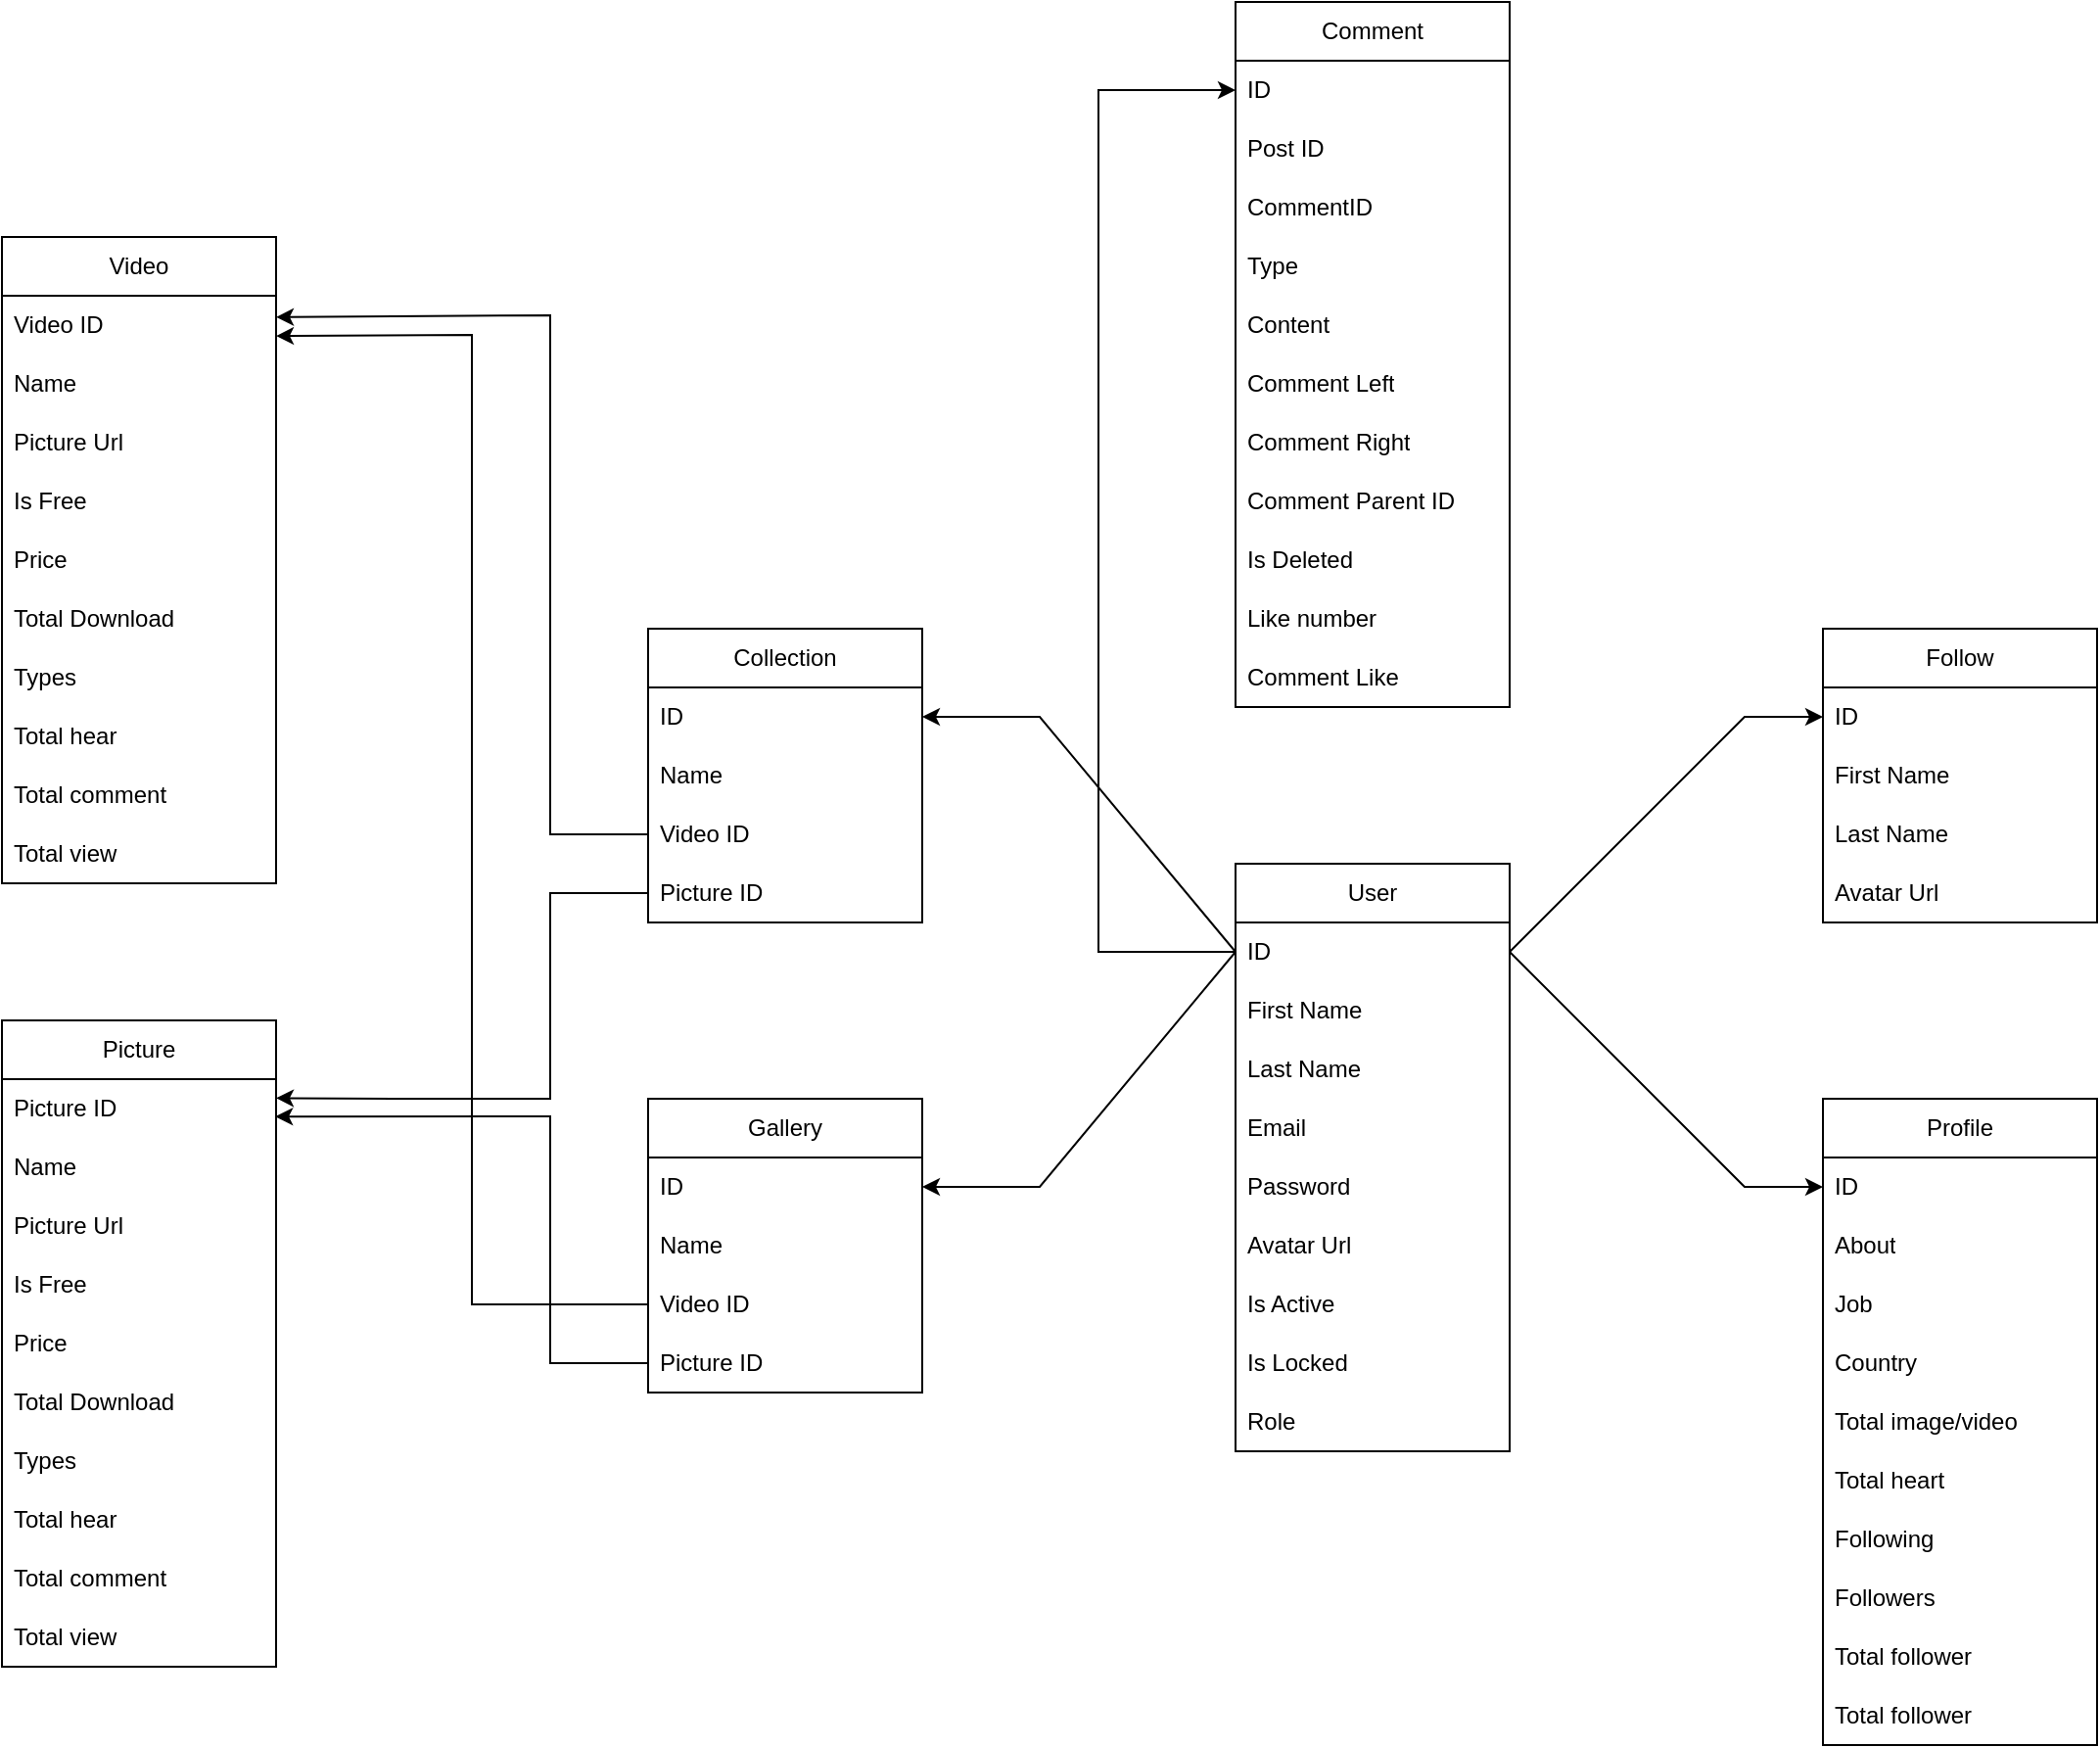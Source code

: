 <mxfile version="21.6.9" type="github">
  <diagram name="Page-1" id="Kjl-k8EcuRqciVpkAod-">
    <mxGraphModel dx="1682" dy="1541" grid="1" gridSize="10" guides="1" tooltips="1" connect="1" arrows="1" fold="1" page="1" pageScale="1" pageWidth="850" pageHeight="1100" math="0" shadow="0">
      <root>
        <mxCell id="0" />
        <mxCell id="1" parent="0" />
        <mxCell id="eUQfRU_EAtTRI8eFDWVF-1" value="User" style="swimlane;fontStyle=0;childLayout=stackLayout;horizontal=1;startSize=30;horizontalStack=0;resizeParent=1;resizeParentMax=0;resizeLast=0;collapsible=1;marginBottom=0;whiteSpace=wrap;html=1;" parent="1" vertex="1">
          <mxGeometry x="30" y="160" width="140" height="300" as="geometry" />
        </mxCell>
        <mxCell id="eUQfRU_EAtTRI8eFDWVF-2" value="ID" style="text;strokeColor=none;fillColor=none;align=left;verticalAlign=middle;spacingLeft=4;spacingRight=4;overflow=hidden;points=[[0,0.5],[1,0.5]];portConstraint=eastwest;rotatable=0;whiteSpace=wrap;html=1;" parent="eUQfRU_EAtTRI8eFDWVF-1" vertex="1">
          <mxGeometry y="30" width="140" height="30" as="geometry" />
        </mxCell>
        <mxCell id="eUQfRU_EAtTRI8eFDWVF-3" value="First Name" style="text;strokeColor=none;fillColor=none;align=left;verticalAlign=middle;spacingLeft=4;spacingRight=4;overflow=hidden;points=[[0,0.5],[1,0.5]];portConstraint=eastwest;rotatable=0;whiteSpace=wrap;html=1;" parent="eUQfRU_EAtTRI8eFDWVF-1" vertex="1">
          <mxGeometry y="60" width="140" height="30" as="geometry" />
        </mxCell>
        <mxCell id="eUQfRU_EAtTRI8eFDWVF-4" value="Last Name" style="text;strokeColor=none;fillColor=none;align=left;verticalAlign=middle;spacingLeft=4;spacingRight=4;overflow=hidden;points=[[0,0.5],[1,0.5]];portConstraint=eastwest;rotatable=0;whiteSpace=wrap;html=1;" parent="eUQfRU_EAtTRI8eFDWVF-1" vertex="1">
          <mxGeometry y="90" width="140" height="30" as="geometry" />
        </mxCell>
        <mxCell id="eUQfRU_EAtTRI8eFDWVF-5" value="Email" style="text;strokeColor=none;fillColor=none;align=left;verticalAlign=middle;spacingLeft=4;spacingRight=4;overflow=hidden;points=[[0,0.5],[1,0.5]];portConstraint=eastwest;rotatable=0;whiteSpace=wrap;html=1;" parent="eUQfRU_EAtTRI8eFDWVF-1" vertex="1">
          <mxGeometry y="120" width="140" height="30" as="geometry" />
        </mxCell>
        <mxCell id="eUQfRU_EAtTRI8eFDWVF-6" value="Password" style="text;strokeColor=none;fillColor=none;align=left;verticalAlign=middle;spacingLeft=4;spacingRight=4;overflow=hidden;points=[[0,0.5],[1,0.5]];portConstraint=eastwest;rotatable=0;whiteSpace=wrap;html=1;" parent="eUQfRU_EAtTRI8eFDWVF-1" vertex="1">
          <mxGeometry y="150" width="140" height="30" as="geometry" />
        </mxCell>
        <mxCell id="eUQfRU_EAtTRI8eFDWVF-7" value="Avatar Url" style="text;strokeColor=none;fillColor=none;align=left;verticalAlign=middle;spacingLeft=4;spacingRight=4;overflow=hidden;points=[[0,0.5],[1,0.5]];portConstraint=eastwest;rotatable=0;whiteSpace=wrap;html=1;" parent="eUQfRU_EAtTRI8eFDWVF-1" vertex="1">
          <mxGeometry y="180" width="140" height="30" as="geometry" />
        </mxCell>
        <mxCell id="eUQfRU_EAtTRI8eFDWVF-8" value="Is Active" style="text;strokeColor=none;fillColor=none;align=left;verticalAlign=middle;spacingLeft=4;spacingRight=4;overflow=hidden;points=[[0,0.5],[1,0.5]];portConstraint=eastwest;rotatable=0;whiteSpace=wrap;html=1;" parent="eUQfRU_EAtTRI8eFDWVF-1" vertex="1">
          <mxGeometry y="210" width="140" height="30" as="geometry" />
        </mxCell>
        <mxCell id="eUQfRU_EAtTRI8eFDWVF-9" value="Is Locked" style="text;strokeColor=none;fillColor=none;align=left;verticalAlign=middle;spacingLeft=4;spacingRight=4;overflow=hidden;points=[[0,0.5],[1,0.5]];portConstraint=eastwest;rotatable=0;whiteSpace=wrap;html=1;" parent="eUQfRU_EAtTRI8eFDWVF-1" vertex="1">
          <mxGeometry y="240" width="140" height="30" as="geometry" />
        </mxCell>
        <mxCell id="eUQfRU_EAtTRI8eFDWVF-10" value="Role" style="text;strokeColor=none;fillColor=none;align=left;verticalAlign=middle;spacingLeft=4;spacingRight=4;overflow=hidden;points=[[0,0.5],[1,0.5]];portConstraint=eastwest;rotatable=0;whiteSpace=wrap;html=1;" parent="eUQfRU_EAtTRI8eFDWVF-1" vertex="1">
          <mxGeometry y="270" width="140" height="30" as="geometry" />
        </mxCell>
        <mxCell id="eUQfRU_EAtTRI8eFDWVF-12" value="Profile" style="swimlane;fontStyle=0;childLayout=stackLayout;horizontal=1;startSize=30;horizontalStack=0;resizeParent=1;resizeParentMax=0;resizeLast=0;collapsible=1;marginBottom=0;whiteSpace=wrap;html=1;" parent="1" vertex="1">
          <mxGeometry x="330" y="280" width="140" height="330" as="geometry" />
        </mxCell>
        <mxCell id="eUQfRU_EAtTRI8eFDWVF-13" value="ID" style="text;strokeColor=none;fillColor=none;align=left;verticalAlign=middle;spacingLeft=4;spacingRight=4;overflow=hidden;points=[[0,0.5],[1,0.5]];portConstraint=eastwest;rotatable=0;whiteSpace=wrap;html=1;" parent="eUQfRU_EAtTRI8eFDWVF-12" vertex="1">
          <mxGeometry y="30" width="140" height="30" as="geometry" />
        </mxCell>
        <mxCell id="eUQfRU_EAtTRI8eFDWVF-24" value="About" style="text;strokeColor=none;fillColor=none;align=left;verticalAlign=middle;spacingLeft=4;spacingRight=4;overflow=hidden;points=[[0,0.5],[1,0.5]];portConstraint=eastwest;rotatable=0;whiteSpace=wrap;html=1;" parent="eUQfRU_EAtTRI8eFDWVF-12" vertex="1">
          <mxGeometry y="60" width="140" height="30" as="geometry" />
        </mxCell>
        <mxCell id="eUQfRU_EAtTRI8eFDWVF-17" value="Job" style="text;strokeColor=none;fillColor=none;align=left;verticalAlign=middle;spacingLeft=4;spacingRight=4;overflow=hidden;points=[[0,0.5],[1,0.5]];portConstraint=eastwest;rotatable=0;whiteSpace=wrap;html=1;" parent="eUQfRU_EAtTRI8eFDWVF-12" vertex="1">
          <mxGeometry y="90" width="140" height="30" as="geometry" />
        </mxCell>
        <mxCell id="eUQfRU_EAtTRI8eFDWVF-31" value="Country" style="text;strokeColor=none;fillColor=none;align=left;verticalAlign=middle;spacingLeft=4;spacingRight=4;overflow=hidden;points=[[0,0.5],[1,0.5]];portConstraint=eastwest;rotatable=0;whiteSpace=wrap;html=1;" parent="eUQfRU_EAtTRI8eFDWVF-12" vertex="1">
          <mxGeometry y="120" width="140" height="30" as="geometry" />
        </mxCell>
        <mxCell id="eUQfRU_EAtTRI8eFDWVF-14" value="Total image/video" style="text;strokeColor=none;fillColor=none;align=left;verticalAlign=middle;spacingLeft=4;spacingRight=4;overflow=hidden;points=[[0,0.5],[1,0.5]];portConstraint=eastwest;rotatable=0;whiteSpace=wrap;html=1;" parent="eUQfRU_EAtTRI8eFDWVF-12" vertex="1">
          <mxGeometry y="150" width="140" height="30" as="geometry" />
        </mxCell>
        <mxCell id="eUQfRU_EAtTRI8eFDWVF-25" value="Total heart" style="text;strokeColor=none;fillColor=none;align=left;verticalAlign=middle;spacingLeft=4;spacingRight=4;overflow=hidden;points=[[0,0.5],[1,0.5]];portConstraint=eastwest;rotatable=0;whiteSpace=wrap;html=1;" parent="eUQfRU_EAtTRI8eFDWVF-12" vertex="1">
          <mxGeometry y="180" width="140" height="30" as="geometry" />
        </mxCell>
        <mxCell id="eUQfRU_EAtTRI8eFDWVF-15" value="Following" style="text;strokeColor=none;fillColor=none;align=left;verticalAlign=middle;spacingLeft=4;spacingRight=4;overflow=hidden;points=[[0,0.5],[1,0.5]];portConstraint=eastwest;rotatable=0;whiteSpace=wrap;html=1;" parent="eUQfRU_EAtTRI8eFDWVF-12" vertex="1">
          <mxGeometry y="210" width="140" height="30" as="geometry" />
        </mxCell>
        <mxCell id="eUQfRU_EAtTRI8eFDWVF-16" value="Followers" style="text;strokeColor=none;fillColor=none;align=left;verticalAlign=middle;spacingLeft=4;spacingRight=4;overflow=hidden;points=[[0,0.5],[1,0.5]];portConstraint=eastwest;rotatable=0;whiteSpace=wrap;html=1;" parent="eUQfRU_EAtTRI8eFDWVF-12" vertex="1">
          <mxGeometry y="240" width="140" height="30" as="geometry" />
        </mxCell>
        <mxCell id="eUQfRU_EAtTRI8eFDWVF-32" value="Total follower" style="text;strokeColor=none;fillColor=none;align=left;verticalAlign=middle;spacingLeft=4;spacingRight=4;overflow=hidden;points=[[0,0.5],[1,0.5]];portConstraint=eastwest;rotatable=0;whiteSpace=wrap;html=1;" parent="eUQfRU_EAtTRI8eFDWVF-12" vertex="1">
          <mxGeometry y="270" width="140" height="30" as="geometry" />
        </mxCell>
        <mxCell id="eUQfRU_EAtTRI8eFDWVF-33" value="Total follower" style="text;strokeColor=none;fillColor=none;align=left;verticalAlign=middle;spacingLeft=4;spacingRight=4;overflow=hidden;points=[[0,0.5],[1,0.5]];portConstraint=eastwest;rotatable=0;whiteSpace=wrap;html=1;" parent="eUQfRU_EAtTRI8eFDWVF-12" vertex="1">
          <mxGeometry y="300" width="140" height="30" as="geometry" />
        </mxCell>
        <mxCell id="eUQfRU_EAtTRI8eFDWVF-27" value="Picture" style="swimlane;fontStyle=0;childLayout=stackLayout;horizontal=1;startSize=30;horizontalStack=0;resizeParent=1;resizeParentMax=0;resizeLast=0;collapsible=1;marginBottom=0;whiteSpace=wrap;html=1;" parent="1" vertex="1">
          <mxGeometry x="-600" y="240" width="140" height="330" as="geometry" />
        </mxCell>
        <mxCell id="eUQfRU_EAtTRI8eFDWVF-28" value="Picture ID" style="text;strokeColor=none;fillColor=none;align=left;verticalAlign=middle;spacingLeft=4;spacingRight=4;overflow=hidden;points=[[0,0.5],[1,0.5]];portConstraint=eastwest;rotatable=0;whiteSpace=wrap;html=1;" parent="eUQfRU_EAtTRI8eFDWVF-27" vertex="1">
          <mxGeometry y="30" width="140" height="30" as="geometry" />
        </mxCell>
        <mxCell id="eUQfRU_EAtTRI8eFDWVF-29" value="Name" style="text;strokeColor=none;fillColor=none;align=left;verticalAlign=middle;spacingLeft=4;spacingRight=4;overflow=hidden;points=[[0,0.5],[1,0.5]];portConstraint=eastwest;rotatable=0;whiteSpace=wrap;html=1;" parent="eUQfRU_EAtTRI8eFDWVF-27" vertex="1">
          <mxGeometry y="60" width="140" height="30" as="geometry" />
        </mxCell>
        <mxCell id="eUQfRU_EAtTRI8eFDWVF-30" value="Picture Url" style="text;strokeColor=none;fillColor=none;align=left;verticalAlign=middle;spacingLeft=4;spacingRight=4;overflow=hidden;points=[[0,0.5],[1,0.5]];portConstraint=eastwest;rotatable=0;whiteSpace=wrap;html=1;" parent="eUQfRU_EAtTRI8eFDWVF-27" vertex="1">
          <mxGeometry y="90" width="140" height="30" as="geometry" />
        </mxCell>
        <mxCell id="eUQfRU_EAtTRI8eFDWVF-34" value="Is Free" style="text;strokeColor=none;fillColor=none;align=left;verticalAlign=middle;spacingLeft=4;spacingRight=4;overflow=hidden;points=[[0,0.5],[1,0.5]];portConstraint=eastwest;rotatable=0;whiteSpace=wrap;html=1;" parent="eUQfRU_EAtTRI8eFDWVF-27" vertex="1">
          <mxGeometry y="120" width="140" height="30" as="geometry" />
        </mxCell>
        <mxCell id="eUQfRU_EAtTRI8eFDWVF-40" value="Price" style="text;strokeColor=none;fillColor=none;align=left;verticalAlign=middle;spacingLeft=4;spacingRight=4;overflow=hidden;points=[[0,0.5],[1,0.5]];portConstraint=eastwest;rotatable=0;whiteSpace=wrap;html=1;" parent="eUQfRU_EAtTRI8eFDWVF-27" vertex="1">
          <mxGeometry y="150" width="140" height="30" as="geometry" />
        </mxCell>
        <mxCell id="eUQfRU_EAtTRI8eFDWVF-41" value="Total Download" style="text;strokeColor=none;fillColor=none;align=left;verticalAlign=middle;spacingLeft=4;spacingRight=4;overflow=hidden;points=[[0,0.5],[1,0.5]];portConstraint=eastwest;rotatable=0;whiteSpace=wrap;html=1;" parent="eUQfRU_EAtTRI8eFDWVF-27" vertex="1">
          <mxGeometry y="180" width="140" height="30" as="geometry" />
        </mxCell>
        <mxCell id="eUQfRU_EAtTRI8eFDWVF-42" value="Types" style="text;strokeColor=none;fillColor=none;align=left;verticalAlign=middle;spacingLeft=4;spacingRight=4;overflow=hidden;points=[[0,0.5],[1,0.5]];portConstraint=eastwest;rotatable=0;whiteSpace=wrap;html=1;" parent="eUQfRU_EAtTRI8eFDWVF-27" vertex="1">
          <mxGeometry y="210" width="140" height="30" as="geometry" />
        </mxCell>
        <mxCell id="eUQfRU_EAtTRI8eFDWVF-43" value="Total hear" style="text;strokeColor=none;fillColor=none;align=left;verticalAlign=middle;spacingLeft=4;spacingRight=4;overflow=hidden;points=[[0,0.5],[1,0.5]];portConstraint=eastwest;rotatable=0;whiteSpace=wrap;html=1;" parent="eUQfRU_EAtTRI8eFDWVF-27" vertex="1">
          <mxGeometry y="240" width="140" height="30" as="geometry" />
        </mxCell>
        <mxCell id="eUQfRU_EAtTRI8eFDWVF-44" value="Total comment" style="text;strokeColor=none;fillColor=none;align=left;verticalAlign=middle;spacingLeft=4;spacingRight=4;overflow=hidden;points=[[0,0.5],[1,0.5]];portConstraint=eastwest;rotatable=0;whiteSpace=wrap;html=1;" parent="eUQfRU_EAtTRI8eFDWVF-27" vertex="1">
          <mxGeometry y="270" width="140" height="30" as="geometry" />
        </mxCell>
        <mxCell id="eUQfRU_EAtTRI8eFDWVF-45" value="Total view" style="text;strokeColor=none;fillColor=none;align=left;verticalAlign=middle;spacingLeft=4;spacingRight=4;overflow=hidden;points=[[0,0.5],[1,0.5]];portConstraint=eastwest;rotatable=0;whiteSpace=wrap;html=1;" parent="eUQfRU_EAtTRI8eFDWVF-27" vertex="1">
          <mxGeometry y="300" width="140" height="30" as="geometry" />
        </mxCell>
        <mxCell id="eUQfRU_EAtTRI8eFDWVF-46" value="Video" style="swimlane;fontStyle=0;childLayout=stackLayout;horizontal=1;startSize=30;horizontalStack=0;resizeParent=1;resizeParentMax=0;resizeLast=0;collapsible=1;marginBottom=0;whiteSpace=wrap;html=1;" parent="1" vertex="1">
          <mxGeometry x="-600" y="-160" width="140" height="330" as="geometry" />
        </mxCell>
        <mxCell id="eUQfRU_EAtTRI8eFDWVF-47" value="Video ID" style="text;strokeColor=none;fillColor=none;align=left;verticalAlign=middle;spacingLeft=4;spacingRight=4;overflow=hidden;points=[[0,0.5],[1,0.5]];portConstraint=eastwest;rotatable=0;whiteSpace=wrap;html=1;" parent="eUQfRU_EAtTRI8eFDWVF-46" vertex="1">
          <mxGeometry y="30" width="140" height="30" as="geometry" />
        </mxCell>
        <mxCell id="eUQfRU_EAtTRI8eFDWVF-48" value="Name" style="text;strokeColor=none;fillColor=none;align=left;verticalAlign=middle;spacingLeft=4;spacingRight=4;overflow=hidden;points=[[0,0.5],[1,0.5]];portConstraint=eastwest;rotatable=0;whiteSpace=wrap;html=1;" parent="eUQfRU_EAtTRI8eFDWVF-46" vertex="1">
          <mxGeometry y="60" width="140" height="30" as="geometry" />
        </mxCell>
        <mxCell id="eUQfRU_EAtTRI8eFDWVF-49" value="Picture Url" style="text;strokeColor=none;fillColor=none;align=left;verticalAlign=middle;spacingLeft=4;spacingRight=4;overflow=hidden;points=[[0,0.5],[1,0.5]];portConstraint=eastwest;rotatable=0;whiteSpace=wrap;html=1;" parent="eUQfRU_EAtTRI8eFDWVF-46" vertex="1">
          <mxGeometry y="90" width="140" height="30" as="geometry" />
        </mxCell>
        <mxCell id="eUQfRU_EAtTRI8eFDWVF-50" value="Is Free" style="text;strokeColor=none;fillColor=none;align=left;verticalAlign=middle;spacingLeft=4;spacingRight=4;overflow=hidden;points=[[0,0.5],[1,0.5]];portConstraint=eastwest;rotatable=0;whiteSpace=wrap;html=1;" parent="eUQfRU_EAtTRI8eFDWVF-46" vertex="1">
          <mxGeometry y="120" width="140" height="30" as="geometry" />
        </mxCell>
        <mxCell id="eUQfRU_EAtTRI8eFDWVF-51" value="Price" style="text;strokeColor=none;fillColor=none;align=left;verticalAlign=middle;spacingLeft=4;spacingRight=4;overflow=hidden;points=[[0,0.5],[1,0.5]];portConstraint=eastwest;rotatable=0;whiteSpace=wrap;html=1;" parent="eUQfRU_EAtTRI8eFDWVF-46" vertex="1">
          <mxGeometry y="150" width="140" height="30" as="geometry" />
        </mxCell>
        <mxCell id="eUQfRU_EAtTRI8eFDWVF-52" value="Total Download" style="text;strokeColor=none;fillColor=none;align=left;verticalAlign=middle;spacingLeft=4;spacingRight=4;overflow=hidden;points=[[0,0.5],[1,0.5]];portConstraint=eastwest;rotatable=0;whiteSpace=wrap;html=1;" parent="eUQfRU_EAtTRI8eFDWVF-46" vertex="1">
          <mxGeometry y="180" width="140" height="30" as="geometry" />
        </mxCell>
        <mxCell id="eUQfRU_EAtTRI8eFDWVF-53" value="Types" style="text;strokeColor=none;fillColor=none;align=left;verticalAlign=middle;spacingLeft=4;spacingRight=4;overflow=hidden;points=[[0,0.5],[1,0.5]];portConstraint=eastwest;rotatable=0;whiteSpace=wrap;html=1;" parent="eUQfRU_EAtTRI8eFDWVF-46" vertex="1">
          <mxGeometry y="210" width="140" height="30" as="geometry" />
        </mxCell>
        <mxCell id="eUQfRU_EAtTRI8eFDWVF-54" value="Total hear" style="text;strokeColor=none;fillColor=none;align=left;verticalAlign=middle;spacingLeft=4;spacingRight=4;overflow=hidden;points=[[0,0.5],[1,0.5]];portConstraint=eastwest;rotatable=0;whiteSpace=wrap;html=1;" parent="eUQfRU_EAtTRI8eFDWVF-46" vertex="1">
          <mxGeometry y="240" width="140" height="30" as="geometry" />
        </mxCell>
        <mxCell id="eUQfRU_EAtTRI8eFDWVF-55" value="Total comment" style="text;strokeColor=none;fillColor=none;align=left;verticalAlign=middle;spacingLeft=4;spacingRight=4;overflow=hidden;points=[[0,0.5],[1,0.5]];portConstraint=eastwest;rotatable=0;whiteSpace=wrap;html=1;" parent="eUQfRU_EAtTRI8eFDWVF-46" vertex="1">
          <mxGeometry y="270" width="140" height="30" as="geometry" />
        </mxCell>
        <mxCell id="eUQfRU_EAtTRI8eFDWVF-56" value="Total view" style="text;strokeColor=none;fillColor=none;align=left;verticalAlign=middle;spacingLeft=4;spacingRight=4;overflow=hidden;points=[[0,0.5],[1,0.5]];portConstraint=eastwest;rotatable=0;whiteSpace=wrap;html=1;" parent="eUQfRU_EAtTRI8eFDWVF-46" vertex="1">
          <mxGeometry y="300" width="140" height="30" as="geometry" />
        </mxCell>
        <mxCell id="eUQfRU_EAtTRI8eFDWVF-57" value="Collection" style="swimlane;fontStyle=0;childLayout=stackLayout;horizontal=1;startSize=30;horizontalStack=0;resizeParent=1;resizeParentMax=0;resizeLast=0;collapsible=1;marginBottom=0;whiteSpace=wrap;html=1;" parent="1" vertex="1">
          <mxGeometry x="-270" y="40" width="140" height="150" as="geometry" />
        </mxCell>
        <mxCell id="eUQfRU_EAtTRI8eFDWVF-58" value="ID" style="text;strokeColor=none;fillColor=none;align=left;verticalAlign=middle;spacingLeft=4;spacingRight=4;overflow=hidden;points=[[0,0.5],[1,0.5]];portConstraint=eastwest;rotatable=0;whiteSpace=wrap;html=1;" parent="eUQfRU_EAtTRI8eFDWVF-57" vertex="1">
          <mxGeometry y="30" width="140" height="30" as="geometry" />
        </mxCell>
        <mxCell id="eUQfRU_EAtTRI8eFDWVF-59" value="Name" style="text;strokeColor=none;fillColor=none;align=left;verticalAlign=middle;spacingLeft=4;spacingRight=4;overflow=hidden;points=[[0,0.5],[1,0.5]];portConstraint=eastwest;rotatable=0;whiteSpace=wrap;html=1;" parent="eUQfRU_EAtTRI8eFDWVF-57" vertex="1">
          <mxGeometry y="60" width="140" height="30" as="geometry" />
        </mxCell>
        <mxCell id="eUQfRU_EAtTRI8eFDWVF-61" value="Video ID" style="text;strokeColor=none;fillColor=none;align=left;verticalAlign=middle;spacingLeft=4;spacingRight=4;overflow=hidden;points=[[0,0.5],[1,0.5]];portConstraint=eastwest;rotatable=0;whiteSpace=wrap;html=1;" parent="eUQfRU_EAtTRI8eFDWVF-57" vertex="1">
          <mxGeometry y="90" width="140" height="30" as="geometry" />
        </mxCell>
        <mxCell id="eUQfRU_EAtTRI8eFDWVF-60" value="Picture ID" style="text;strokeColor=none;fillColor=none;align=left;verticalAlign=middle;spacingLeft=4;spacingRight=4;overflow=hidden;points=[[0,0.5],[1,0.5]];portConstraint=eastwest;rotatable=0;whiteSpace=wrap;html=1;" parent="eUQfRU_EAtTRI8eFDWVF-57" vertex="1">
          <mxGeometry y="120" width="140" height="30" as="geometry" />
        </mxCell>
        <mxCell id="eUQfRU_EAtTRI8eFDWVF-62" value="Gallery" style="swimlane;fontStyle=0;childLayout=stackLayout;horizontal=1;startSize=30;horizontalStack=0;resizeParent=1;resizeParentMax=0;resizeLast=0;collapsible=1;marginBottom=0;whiteSpace=wrap;html=1;" parent="1" vertex="1">
          <mxGeometry x="-270" y="280" width="140" height="150" as="geometry" />
        </mxCell>
        <mxCell id="eUQfRU_EAtTRI8eFDWVF-63" value="ID" style="text;strokeColor=none;fillColor=none;align=left;verticalAlign=middle;spacingLeft=4;spacingRight=4;overflow=hidden;points=[[0,0.5],[1,0.5]];portConstraint=eastwest;rotatable=0;whiteSpace=wrap;html=1;" parent="eUQfRU_EAtTRI8eFDWVF-62" vertex="1">
          <mxGeometry y="30" width="140" height="30" as="geometry" />
        </mxCell>
        <mxCell id="Yv6-YcyYn3lCgJJ_7BTz-17" value="Name" style="text;strokeColor=none;fillColor=none;align=left;verticalAlign=middle;spacingLeft=4;spacingRight=4;overflow=hidden;points=[[0,0.5],[1,0.5]];portConstraint=eastwest;rotatable=0;whiteSpace=wrap;html=1;" vertex="1" parent="eUQfRU_EAtTRI8eFDWVF-62">
          <mxGeometry y="60" width="140" height="30" as="geometry" />
        </mxCell>
        <mxCell id="eUQfRU_EAtTRI8eFDWVF-65" value="Video ID" style="text;strokeColor=none;fillColor=none;align=left;verticalAlign=middle;spacingLeft=4;spacingRight=4;overflow=hidden;points=[[0,0.5],[1,0.5]];portConstraint=eastwest;rotatable=0;whiteSpace=wrap;html=1;" parent="eUQfRU_EAtTRI8eFDWVF-62" vertex="1">
          <mxGeometry y="90" width="140" height="30" as="geometry" />
        </mxCell>
        <mxCell id="eUQfRU_EAtTRI8eFDWVF-64" value="Picture ID" style="text;strokeColor=none;fillColor=none;align=left;verticalAlign=middle;spacingLeft=4;spacingRight=4;overflow=hidden;points=[[0,0.5],[1,0.5]];portConstraint=eastwest;rotatable=0;whiteSpace=wrap;html=1;" parent="eUQfRU_EAtTRI8eFDWVF-62" vertex="1">
          <mxGeometry y="120" width="140" height="30" as="geometry" />
        </mxCell>
        <mxCell id="eUQfRU_EAtTRI8eFDWVF-68" value="Comment" style="swimlane;fontStyle=0;childLayout=stackLayout;horizontal=1;startSize=30;horizontalStack=0;resizeParent=1;resizeParentMax=0;resizeLast=0;collapsible=1;marginBottom=0;whiteSpace=wrap;html=1;" parent="1" vertex="1">
          <mxGeometry x="30" y="-280" width="140" height="360" as="geometry" />
        </mxCell>
        <mxCell id="eUQfRU_EAtTRI8eFDWVF-69" value="ID" style="text;strokeColor=none;fillColor=none;align=left;verticalAlign=middle;spacingLeft=4;spacingRight=4;overflow=hidden;points=[[0,0.5],[1,0.5]];portConstraint=eastwest;rotatable=0;whiteSpace=wrap;html=1;" parent="eUQfRU_EAtTRI8eFDWVF-68" vertex="1">
          <mxGeometry y="30" width="140" height="30" as="geometry" />
        </mxCell>
        <mxCell id="eUQfRU_EAtTRI8eFDWVF-70" value="Post ID" style="text;strokeColor=none;fillColor=none;align=left;verticalAlign=middle;spacingLeft=4;spacingRight=4;overflow=hidden;points=[[0,0.5],[1,0.5]];portConstraint=eastwest;rotatable=0;whiteSpace=wrap;html=1;" parent="eUQfRU_EAtTRI8eFDWVF-68" vertex="1">
          <mxGeometry y="60" width="140" height="30" as="geometry" />
        </mxCell>
        <mxCell id="eUQfRU_EAtTRI8eFDWVF-71" value="CommentID" style="text;strokeColor=none;fillColor=none;align=left;verticalAlign=middle;spacingLeft=4;spacingRight=4;overflow=hidden;points=[[0,0.5],[1,0.5]];portConstraint=eastwest;rotatable=0;whiteSpace=wrap;html=1;" parent="eUQfRU_EAtTRI8eFDWVF-68" vertex="1">
          <mxGeometry y="90" width="140" height="30" as="geometry" />
        </mxCell>
        <mxCell id="eUQfRU_EAtTRI8eFDWVF-72" value="Type" style="text;strokeColor=none;fillColor=none;align=left;verticalAlign=middle;spacingLeft=4;spacingRight=4;overflow=hidden;points=[[0,0.5],[1,0.5]];portConstraint=eastwest;rotatable=0;whiteSpace=wrap;html=1;" parent="eUQfRU_EAtTRI8eFDWVF-68" vertex="1">
          <mxGeometry y="120" width="140" height="30" as="geometry" />
        </mxCell>
        <mxCell id="eUQfRU_EAtTRI8eFDWVF-73" value="Content" style="text;strokeColor=none;fillColor=none;align=left;verticalAlign=middle;spacingLeft=4;spacingRight=4;overflow=hidden;points=[[0,0.5],[1,0.5]];portConstraint=eastwest;rotatable=0;whiteSpace=wrap;html=1;" parent="eUQfRU_EAtTRI8eFDWVF-68" vertex="1">
          <mxGeometry y="150" width="140" height="30" as="geometry" />
        </mxCell>
        <mxCell id="eUQfRU_EAtTRI8eFDWVF-74" value="Comment Left" style="text;strokeColor=none;fillColor=none;align=left;verticalAlign=middle;spacingLeft=4;spacingRight=4;overflow=hidden;points=[[0,0.5],[1,0.5]];portConstraint=eastwest;rotatable=0;whiteSpace=wrap;html=1;" parent="eUQfRU_EAtTRI8eFDWVF-68" vertex="1">
          <mxGeometry y="180" width="140" height="30" as="geometry" />
        </mxCell>
        <mxCell id="eUQfRU_EAtTRI8eFDWVF-75" value="Comment Right" style="text;strokeColor=none;fillColor=none;align=left;verticalAlign=middle;spacingLeft=4;spacingRight=4;overflow=hidden;points=[[0,0.5],[1,0.5]];portConstraint=eastwest;rotatable=0;whiteSpace=wrap;html=1;" parent="eUQfRU_EAtTRI8eFDWVF-68" vertex="1">
          <mxGeometry y="210" width="140" height="30" as="geometry" />
        </mxCell>
        <mxCell id="eUQfRU_EAtTRI8eFDWVF-76" value="Comment Parent ID" style="text;strokeColor=none;fillColor=none;align=left;verticalAlign=middle;spacingLeft=4;spacingRight=4;overflow=hidden;points=[[0,0.5],[1,0.5]];portConstraint=eastwest;rotatable=0;whiteSpace=wrap;html=1;" parent="eUQfRU_EAtTRI8eFDWVF-68" vertex="1">
          <mxGeometry y="240" width="140" height="30" as="geometry" />
        </mxCell>
        <mxCell id="eUQfRU_EAtTRI8eFDWVF-77" value="Is Deleted" style="text;strokeColor=none;fillColor=none;align=left;verticalAlign=middle;spacingLeft=4;spacingRight=4;overflow=hidden;points=[[0,0.5],[1,0.5]];portConstraint=eastwest;rotatable=0;whiteSpace=wrap;html=1;" parent="eUQfRU_EAtTRI8eFDWVF-68" vertex="1">
          <mxGeometry y="270" width="140" height="30" as="geometry" />
        </mxCell>
        <mxCell id="eUQfRU_EAtTRI8eFDWVF-78" value="Like number" style="text;strokeColor=none;fillColor=none;align=left;verticalAlign=middle;spacingLeft=4;spacingRight=4;overflow=hidden;points=[[0,0.5],[1,0.5]];portConstraint=eastwest;rotatable=0;whiteSpace=wrap;html=1;" parent="eUQfRU_EAtTRI8eFDWVF-68" vertex="1">
          <mxGeometry y="300" width="140" height="30" as="geometry" />
        </mxCell>
        <mxCell id="eUQfRU_EAtTRI8eFDWVF-79" value="Comment Like" style="text;strokeColor=none;fillColor=none;align=left;verticalAlign=middle;spacingLeft=4;spacingRight=4;overflow=hidden;points=[[0,0.5],[1,0.5]];portConstraint=eastwest;rotatable=0;whiteSpace=wrap;html=1;" parent="eUQfRU_EAtTRI8eFDWVF-68" vertex="1">
          <mxGeometry y="330" width="140" height="30" as="geometry" />
        </mxCell>
        <mxCell id="eUQfRU_EAtTRI8eFDWVF-83" value="Follow" style="swimlane;fontStyle=0;childLayout=stackLayout;horizontal=1;startSize=30;horizontalStack=0;resizeParent=1;resizeParentMax=0;resizeLast=0;collapsible=1;marginBottom=0;whiteSpace=wrap;html=1;" parent="1" vertex="1">
          <mxGeometry x="330" y="40" width="140" height="150" as="geometry" />
        </mxCell>
        <mxCell id="eUQfRU_EAtTRI8eFDWVF-84" value="ID&lt;span style=&quot;white-space: pre;&quot;&gt;&#x9;&lt;/span&gt;" style="text;strokeColor=none;fillColor=none;align=left;verticalAlign=middle;spacingLeft=4;spacingRight=4;overflow=hidden;points=[[0,0.5],[1,0.5]];portConstraint=eastwest;rotatable=0;whiteSpace=wrap;html=1;" parent="eUQfRU_EAtTRI8eFDWVF-83" vertex="1">
          <mxGeometry y="30" width="140" height="30" as="geometry" />
        </mxCell>
        <mxCell id="eUQfRU_EAtTRI8eFDWVF-85" value="First Name" style="text;strokeColor=none;fillColor=none;align=left;verticalAlign=middle;spacingLeft=4;spacingRight=4;overflow=hidden;points=[[0,0.5],[1,0.5]];portConstraint=eastwest;rotatable=0;whiteSpace=wrap;html=1;" parent="eUQfRU_EAtTRI8eFDWVF-83" vertex="1">
          <mxGeometry y="60" width="140" height="30" as="geometry" />
        </mxCell>
        <mxCell id="eUQfRU_EAtTRI8eFDWVF-86" value="Last Name" style="text;strokeColor=none;fillColor=none;align=left;verticalAlign=middle;spacingLeft=4;spacingRight=4;overflow=hidden;points=[[0,0.5],[1,0.5]];portConstraint=eastwest;rotatable=0;whiteSpace=wrap;html=1;" parent="eUQfRU_EAtTRI8eFDWVF-83" vertex="1">
          <mxGeometry y="90" width="140" height="30" as="geometry" />
        </mxCell>
        <mxCell id="eUQfRU_EAtTRI8eFDWVF-88" value="Avatar Url" style="text;strokeColor=none;fillColor=none;align=left;verticalAlign=middle;spacingLeft=4;spacingRight=4;overflow=hidden;points=[[0,0.5],[1,0.5]];portConstraint=eastwest;rotatable=0;whiteSpace=wrap;html=1;" parent="eUQfRU_EAtTRI8eFDWVF-83" vertex="1">
          <mxGeometry y="120" width="140" height="30" as="geometry" />
        </mxCell>
        <mxCell id="Yv6-YcyYn3lCgJJ_7BTz-1" value="" style="endArrow=classic;html=1;rounded=0;exitX=1;exitY=0.5;exitDx=0;exitDy=0;entryX=0;entryY=0.5;entryDx=0;entryDy=0;" edge="1" parent="1" source="eUQfRU_EAtTRI8eFDWVF-2" target="eUQfRU_EAtTRI8eFDWVF-84">
          <mxGeometry width="50" height="50" relative="1" as="geometry">
            <mxPoint x="350" y="290" as="sourcePoint" />
            <mxPoint x="400" y="240" as="targetPoint" />
            <Array as="points">
              <mxPoint x="290" y="85" />
            </Array>
          </mxGeometry>
        </mxCell>
        <mxCell id="Yv6-YcyYn3lCgJJ_7BTz-2" value="" style="endArrow=classic;html=1;rounded=0;exitX=1;exitY=0.5;exitDx=0;exitDy=0;entryX=0;entryY=0.5;entryDx=0;entryDy=0;" edge="1" parent="1" source="eUQfRU_EAtTRI8eFDWVF-2" target="eUQfRU_EAtTRI8eFDWVF-13">
          <mxGeometry width="50" height="50" relative="1" as="geometry">
            <mxPoint x="350" y="290" as="sourcePoint" />
            <mxPoint x="400" y="240" as="targetPoint" />
            <Array as="points">
              <mxPoint x="290" y="325" />
            </Array>
          </mxGeometry>
        </mxCell>
        <mxCell id="Yv6-YcyYn3lCgJJ_7BTz-5" value="" style="endArrow=classic;html=1;rounded=0;entryX=1;entryY=0.5;entryDx=0;entryDy=0;exitX=0;exitY=0.5;exitDx=0;exitDy=0;" edge="1" parent="1" source="eUQfRU_EAtTRI8eFDWVF-2" target="eUQfRU_EAtTRI8eFDWVF-58">
          <mxGeometry width="50" height="50" relative="1" as="geometry">
            <mxPoint x="-40" y="250" as="sourcePoint" />
            <mxPoint x="10" y="200" as="targetPoint" />
            <Array as="points">
              <mxPoint x="-70" y="85" />
            </Array>
          </mxGeometry>
        </mxCell>
        <mxCell id="Yv6-YcyYn3lCgJJ_7BTz-7" value="" style="endArrow=classic;html=1;rounded=0;exitX=0;exitY=0.5;exitDx=0;exitDy=0;entryX=1;entryY=0.5;entryDx=0;entryDy=0;" edge="1" parent="1" source="eUQfRU_EAtTRI8eFDWVF-2" target="eUQfRU_EAtTRI8eFDWVF-63">
          <mxGeometry width="50" height="50" relative="1" as="geometry">
            <mxPoint x="100" y="390" as="sourcePoint" />
            <mxPoint x="150" y="340" as="targetPoint" />
            <Array as="points">
              <mxPoint x="-70" y="325" />
            </Array>
          </mxGeometry>
        </mxCell>
        <mxCell id="Yv6-YcyYn3lCgJJ_7BTz-9" value="" style="endArrow=classic;html=1;rounded=0;entryX=0;entryY=0.5;entryDx=0;entryDy=0;exitX=0;exitY=0.5;exitDx=0;exitDy=0;" edge="1" parent="1" source="eUQfRU_EAtTRI8eFDWVF-2" target="eUQfRU_EAtTRI8eFDWVF-69">
          <mxGeometry width="50" height="50" relative="1" as="geometry">
            <mxPoint x="-70" y="170" as="sourcePoint" />
            <mxPoint x="30" y="-220" as="targetPoint" />
            <Array as="points">
              <mxPoint x="-40" y="205" />
              <mxPoint x="-40" y="-235" />
            </Array>
          </mxGeometry>
        </mxCell>
        <mxCell id="Yv6-YcyYn3lCgJJ_7BTz-10" value="" style="endArrow=classic;html=1;rounded=0;entryX=1;entryY=0.363;entryDx=0;entryDy=0;exitX=0;exitY=0.5;exitDx=0;exitDy=0;entryPerimeter=0;" edge="1" parent="1" source="eUQfRU_EAtTRI8eFDWVF-61" target="eUQfRU_EAtTRI8eFDWVF-47">
          <mxGeometry width="50" height="50" relative="1" as="geometry">
            <mxPoint x="-310" y="-60" as="sourcePoint" />
            <mxPoint x="-260" y="-110" as="targetPoint" />
            <Array as="points">
              <mxPoint x="-320" y="145" />
              <mxPoint x="-320" y="-120" />
            </Array>
          </mxGeometry>
        </mxCell>
        <mxCell id="Yv6-YcyYn3lCgJJ_7BTz-13" value="" style="endArrow=classic;html=1;rounded=0;entryX=0.997;entryY=0.636;entryDx=0;entryDy=0;exitX=0;exitY=0.5;exitDx=0;exitDy=0;entryPerimeter=0;" edge="1" parent="1" source="eUQfRU_EAtTRI8eFDWVF-64" target="eUQfRU_EAtTRI8eFDWVF-28">
          <mxGeometry width="50" height="50" relative="1" as="geometry">
            <mxPoint x="-290" y="470" as="sourcePoint" />
            <mxPoint x="-240" y="420" as="targetPoint" />
            <Array as="points">
              <mxPoint x="-320" y="415" />
              <mxPoint x="-320" y="289" />
            </Array>
          </mxGeometry>
        </mxCell>
        <mxCell id="Yv6-YcyYn3lCgJJ_7BTz-14" value="" style="endArrow=classic;html=1;rounded=0;entryX=1;entryY=0.684;entryDx=0;entryDy=0;exitX=0;exitY=0.5;exitDx=0;exitDy=0;entryPerimeter=0;" edge="1" parent="1" source="eUQfRU_EAtTRI8eFDWVF-65" target="eUQfRU_EAtTRI8eFDWVF-47">
          <mxGeometry width="50" height="50" relative="1" as="geometry">
            <mxPoint x="-290" y="470" as="sourcePoint" />
            <mxPoint x="-240" y="420" as="targetPoint" />
            <Array as="points">
              <mxPoint x="-360" y="385" />
              <mxPoint x="-360" y="-110" />
            </Array>
          </mxGeometry>
        </mxCell>
        <mxCell id="Yv6-YcyYn3lCgJJ_7BTz-15" value="" style="endArrow=classic;html=1;rounded=0;exitX=0;exitY=0.5;exitDx=0;exitDy=0;entryX=1;entryY=0.322;entryDx=0;entryDy=0;entryPerimeter=0;" edge="1" parent="1" source="eUQfRU_EAtTRI8eFDWVF-60" target="eUQfRU_EAtTRI8eFDWVF-28">
          <mxGeometry width="50" height="50" relative="1" as="geometry">
            <mxPoint x="-290" y="30" as="sourcePoint" />
            <mxPoint x="-240" y="-20" as="targetPoint" />
            <Array as="points">
              <mxPoint x="-320" y="175" />
              <mxPoint x="-320" y="280" />
              <mxPoint x="-400" y="280" />
            </Array>
          </mxGeometry>
        </mxCell>
      </root>
    </mxGraphModel>
  </diagram>
</mxfile>
